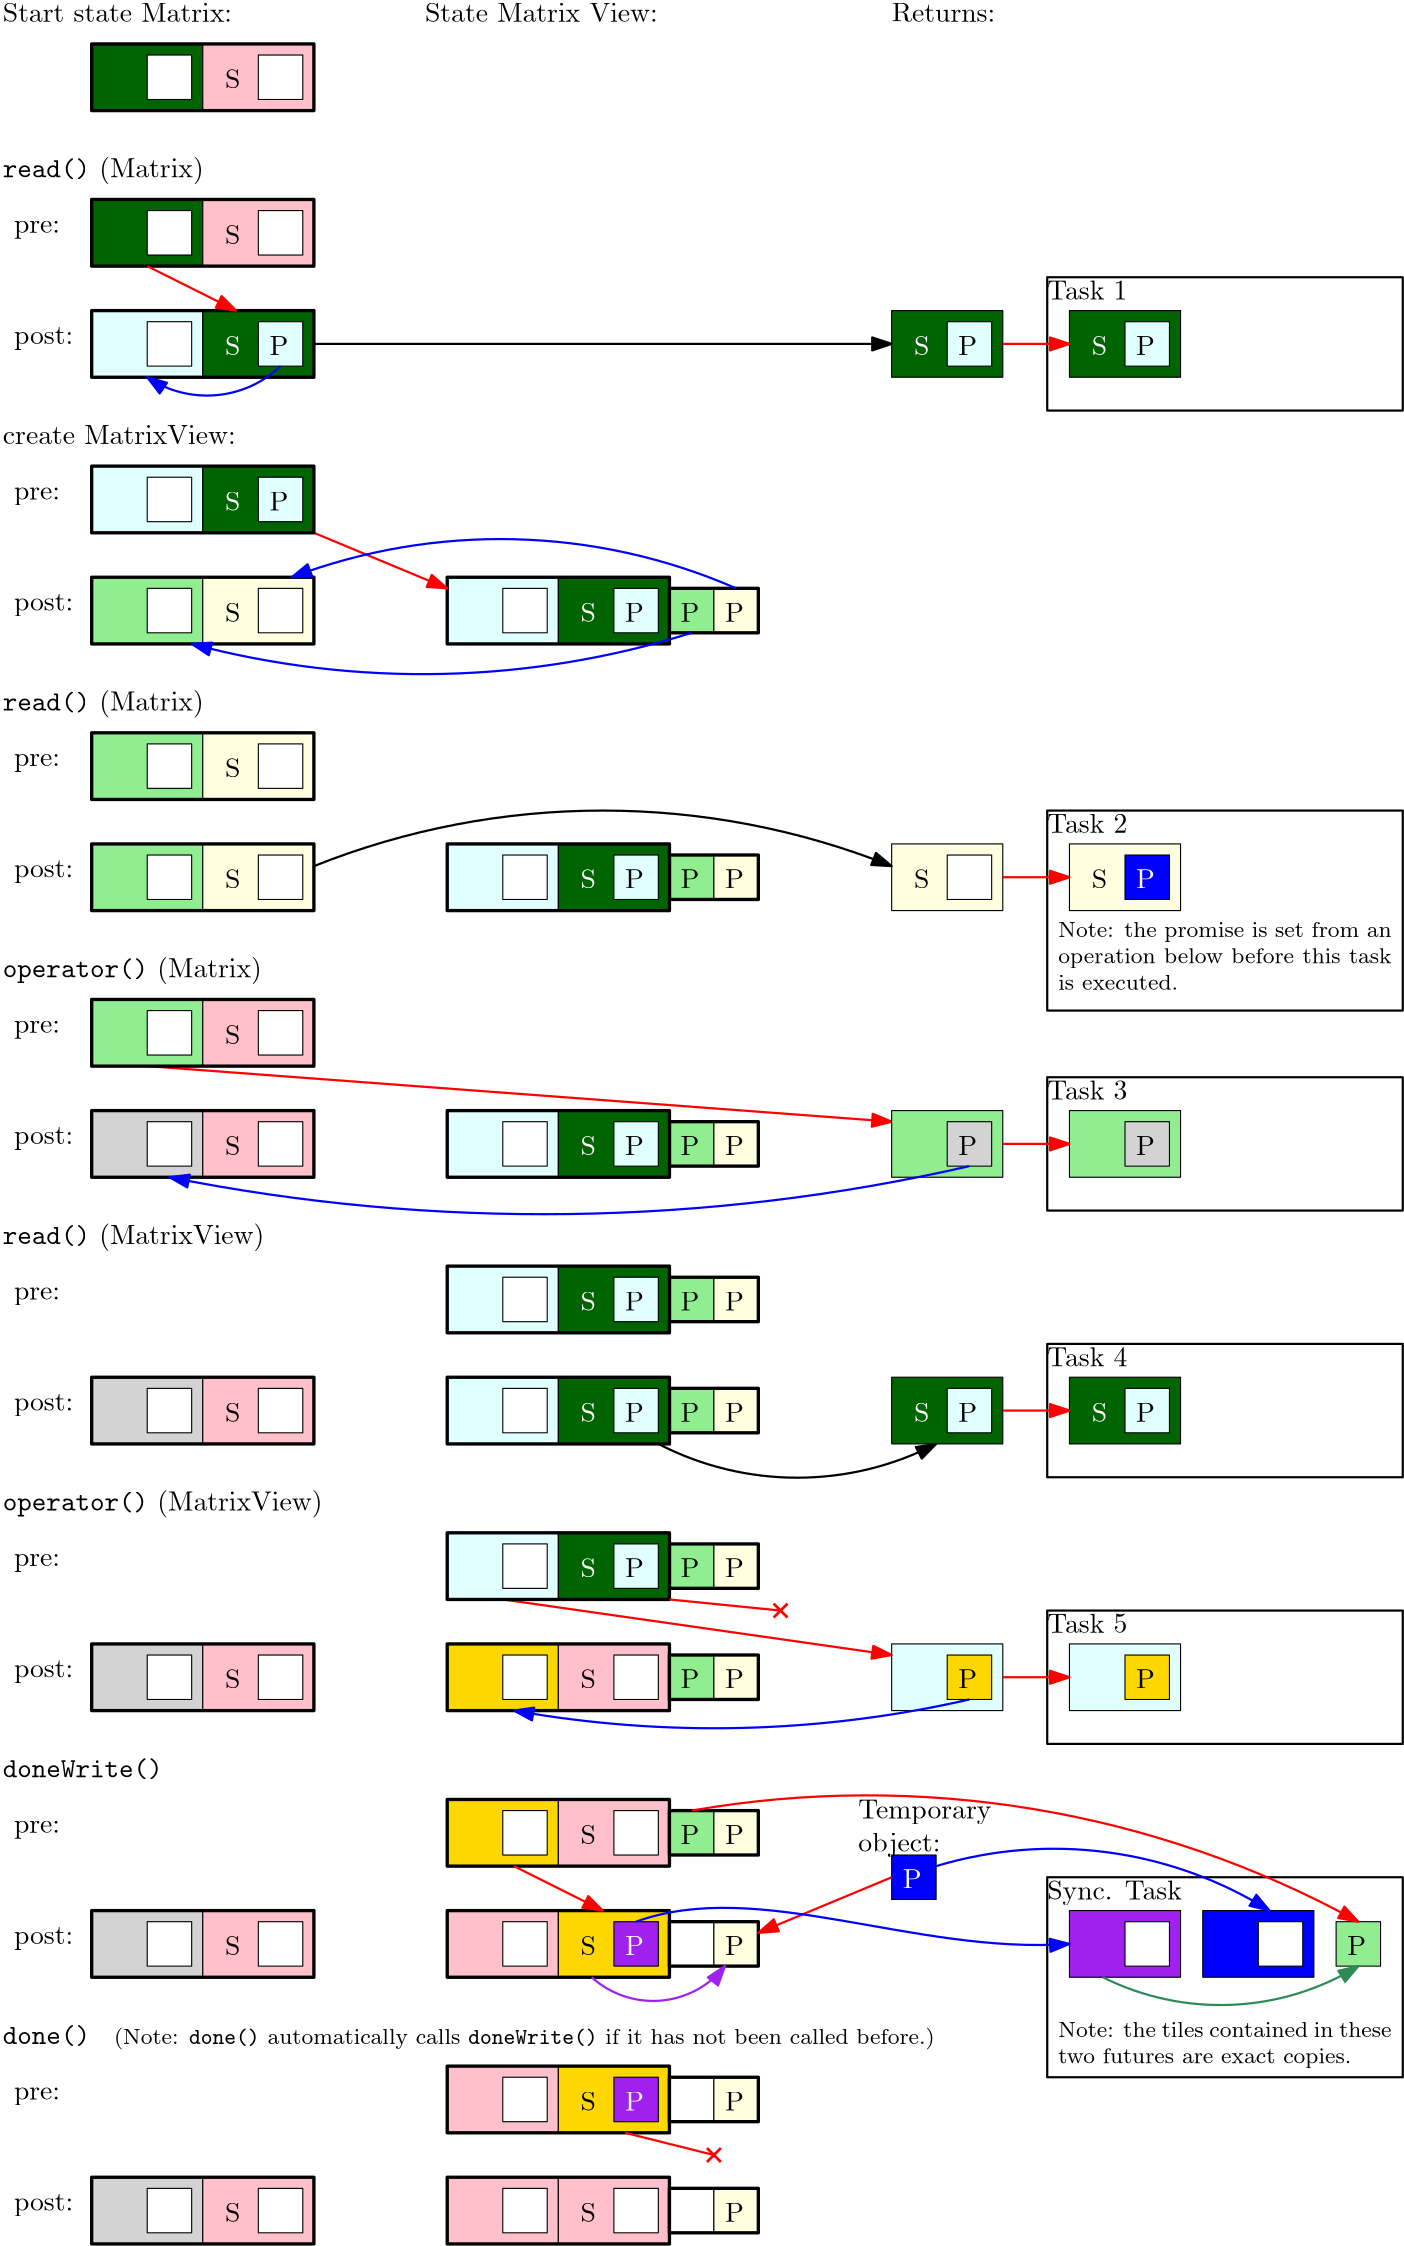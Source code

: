 <?xml version="1.0"?>
<!DOCTYPE ipe SYSTEM "ipe.dtd">
<ipe version="70206" creator="Ipe 7.2.11">
<info created="D:20200409180000" modified="D:20200414120004"/>
<ipestyle name="basic">
<symbol name="arrow/arc(spx)">
<path stroke="sym-stroke" fill="sym-stroke" pen="sym-pen">
0 0 m
-1 0.333 l
-1 -0.333 l
h
</path>
</symbol>
<symbol name="arrow/farc(spx)">
<path stroke="sym-stroke" fill="white" pen="sym-pen">
0 0 m
-1 0.333 l
-1 -0.333 l
h
</path>
</symbol>
<symbol name="arrow/ptarc(spx)">
<path stroke="sym-stroke" fill="sym-stroke" pen="sym-pen">
0 0 m
-1 0.333 l
-0.8 0 l
-1 -0.333 l
h
</path>
</symbol>
<symbol name="arrow/fptarc(spx)">
<path stroke="sym-stroke" fill="white" pen="sym-pen">
0 0 m
-1 0.333 l
-0.8 0 l
-1 -0.333 l
h
</path>
</symbol>
<symbol name="mark/circle(sx)" transformations="translations">
<path fill="sym-stroke">
0.6 0 0 0.6 0 0 e
0.4 0 0 0.4 0 0 e
</path>
</symbol>
<symbol name="mark/disk(sx)" transformations="translations">
<path fill="sym-stroke">
0.6 0 0 0.6 0 0 e
</path>
</symbol>
<symbol name="mark/fdisk(sfx)" transformations="translations">
<group>
<path fill="sym-fill">
0.5 0 0 0.5 0 0 e
</path>
<path fill="sym-stroke" fillrule="eofill">
0.6 0 0 0.6 0 0 e
0.4 0 0 0.4 0 0 e
</path>
</group>
</symbol>
<symbol name="mark/box(sx)" transformations="translations">
<path fill="sym-stroke" fillrule="eofill">
-0.6 -0.6 m
0.6 -0.6 l
0.6 0.6 l
-0.6 0.6 l
h
-0.4 -0.4 m
0.4 -0.4 l
0.4 0.4 l
-0.4 0.4 l
h
</path>
</symbol>
<symbol name="mark/square(sx)" transformations="translations">
<path fill="sym-stroke">
-0.6 -0.6 m
0.6 -0.6 l
0.6 0.6 l
-0.6 0.6 l
h
</path>
</symbol>
<symbol name="mark/fsquare(sfx)" transformations="translations">
<group>
<path fill="sym-fill">
-0.5 -0.5 m
0.5 -0.5 l
0.5 0.5 l
-0.5 0.5 l
h
</path>
<path fill="sym-stroke" fillrule="eofill">
-0.6 -0.6 m
0.6 -0.6 l
0.6 0.6 l
-0.6 0.6 l
h
-0.4 -0.4 m
0.4 -0.4 l
0.4 0.4 l
-0.4 0.4 l
h
</path>
</group>
</symbol>
<symbol name="mark/cross(sx)" transformations="translations">
<group>
<path fill="sym-stroke">
-0.43 -0.57 m
0.57 0.43 l
0.43 0.57 l
-0.57 -0.43 l
h
</path>
<path fill="sym-stroke">
-0.43 0.57 m
0.57 -0.43 l
0.43 -0.57 l
-0.57 0.43 l
h
</path>
</group>
</symbol>
<symbol name="arrow/fnormal(spx)">
<path stroke="sym-stroke" fill="white" pen="sym-pen">
0 0 m
-1 0.333 l
-1 -0.333 l
h
</path>
</symbol>
<symbol name="arrow/pointed(spx)">
<path stroke="sym-stroke" fill="sym-stroke" pen="sym-pen">
0 0 m
-1 0.333 l
-0.8 0 l
-1 -0.333 l
h
</path>
</symbol>
<symbol name="arrow/fpointed(spx)">
<path stroke="sym-stroke" fill="white" pen="sym-pen">
0 0 m
-1 0.333 l
-0.8 0 l
-1 -0.333 l
h
</path>
</symbol>
<symbol name="arrow/linear(spx)">
<path stroke="sym-stroke" pen="sym-pen">
-1 0.333 m
0 0 l
-1 -0.333 l
</path>
</symbol>
<symbol name="arrow/fdouble(spx)">
<path stroke="sym-stroke" fill="white" pen="sym-pen">
0 0 m
-1 0.333 l
-1 -0.333 l
h
-1 0 m
-2 0.333 l
-2 -0.333 l
h
</path>
</symbol>
<symbol name="arrow/double(spx)">
<path stroke="sym-stroke" fill="sym-stroke" pen="sym-pen">
0 0 m
-1 0.333 l
-1 -0.333 l
h
-1 0 m
-2 0.333 l
-2 -0.333 l
h
</path>
</symbol>
<pen name="heavier" value="0.8"/>
<pen name="fat" value="1.2"/>
<pen name="ultrafat" value="2"/>
<symbolsize name="large" value="5"/>
<symbolsize name="small" value="2"/>
<symbolsize name="tiny" value="1.1"/>
<arrowsize name="large" value="10"/>
<arrowsize name="small" value="5"/>
<arrowsize name="tiny" value="3"/>
<color name="red" value="1 0 0"/>
<color name="green" value="0 1 0"/>
<color name="blue" value="0 0 1"/>
<color name="yellow" value="1 1 0"/>
<color name="orange" value="1 0.647 0"/>
<color name="gold" value="1 0.843 0"/>
<color name="purple" value="0.627 0.125 0.941"/>
<color name="gray" value="0.745"/>
<color name="brown" value="0.647 0.165 0.165"/>
<color name="navy" value="0 0 0.502"/>
<color name="pink" value="1 0.753 0.796"/>
<color name="seagreen" value="0.18 0.545 0.341"/>
<color name="turquoise" value="0.251 0.878 0.816"/>
<color name="violet" value="0.933 0.51 0.933"/>
<color name="darkblue" value="0 0 0.545"/>
<color name="darkcyan" value="0 0.545 0.545"/>
<color name="darkgray" value="0.663"/>
<color name="darkgreen" value="0 0.392 0"/>
<color name="darkmagenta" value="0.545 0 0.545"/>
<color name="darkorange" value="1 0.549 0"/>
<color name="darkred" value="0.545 0 0"/>
<color name="lightblue" value="0.678 0.847 0.902"/>
<color name="lightcyan" value="0.878 1 1"/>
<color name="lightgray" value="0.827"/>
<color name="lightgreen" value="0.565 0.933 0.565"/>
<color name="lightyellow" value="1 1 0.878"/>
<dashstyle name="dashed" value="[4] 0"/>
<dashstyle name="dotted" value="[1 3] 0"/>
<dashstyle name="dash dotted" value="[4 2 1 2] 0"/>
<dashstyle name="dash dot dotted" value="[4 2 1 2 1 2] 0"/>
<textsize name="large" value="\large"/>
<textsize name="Large" value="\Large"/>
<textsize name="LARGE" value="\LARGE"/>
<textsize name="huge" value="\huge"/>
<textsize name="Huge" value="\Huge"/>
<textsize name="small" value="\small"/>
<textsize name="footnote" value="\footnotesize"/>
<textsize name="tiny" value="\tiny"/>
<textstyle name="center" begin="\begin{center}" end="\end{center}"/>
<textstyle name="itemize" begin="\begin{itemize}" end="\end{itemize}"/>
<textstyle name="item" begin="\begin{itemize}\item{}" end="\end{itemize}"/>
<gridsize name="4 pts" value="4"/>
<gridsize name="8 pts (~3 mm)" value="8"/>
<gridsize name="16 pts (~6 mm)" value="16"/>
<gridsize name="32 pts (~12 mm)" value="32"/>
<gridsize name="10 pts (~3.5 mm)" value="10"/>
<gridsize name="20 pts (~7 mm)" value="20"/>
<gridsize name="14 pts (~5 mm)" value="14"/>
<gridsize name="28 pts (~10 mm)" value="28"/>
<gridsize name="56 pts (~20 mm)" value="56"/>
<anglesize name="90 deg" value="90"/>
<anglesize name="60 deg" value="60"/>
<anglesize name="45 deg" value="45"/>
<anglesize name="30 deg" value="30"/>
<anglesize name="22.5 deg" value="22.5"/>
<opacity name="10%" value="0.1"/>
<opacity name="30%" value="0.3"/>
<opacity name="50%" value="0.5"/>
<opacity name="75%" value="0.75"/>
<tiling name="falling" angle="-60" step="4" width="1"/>
<tiling name="rising" angle="30" step="4" width="1"/>
</ipestyle>
<page>
<layer name="alpha"/>
<view layers="alpha" active="alpha"/>
<path layer="alpha" matrix="0.416666 0 0 1.5 170.667 -580" stroke="black" fill="lightcyan">
32 800 m
32 784 l
128 784 l
128 800 l
h
</path>
<path matrix="0.416666 0 0 1.5 210.666 -556" stroke="black" fill="darkgreen">
32 784 m
32 768 l
128 768 l
128 784 l
h
</path>
<path matrix="1 0 0 1 60 -184" stroke="black" fill="white">
144 800 m
144 784 l
160 784 l
160 800 l
h
</path>
<path matrix="0.606061 0 0 0.5 164.606 220" stroke="black" pen="fat">
32 800 m
32 752 l
164 752 l
164 800 l
h
</path>
<text matrix="1 0 0 1 84 -164" transformations="translations" pos="148 768" stroke="white" type="label" width="5.535" height="6.808" depth="0" valign="baseline">S</text>
<path matrix="1 0 0 1 52 -184" stroke="black" fill="lightcyan">
192 800 m
192 784 l
208 784 l
208 800 l
h
</path>
<text matrix="1 0 0 1 -108 -184" transformations="translations" pos="356 788" stroke="black" type="label" width="6.78" height="6.808" depth="0" valign="baseline">P</text>
<text matrix="1 0 0 1 -8 -244" transformations="translations" pos="32 816" stroke="black" type="label" width="72.367" height="7.473" depth="2.49" valign="baseline">\verb|read()| (Matrix)</text>
<path matrix="0.416666 0 0 1.5 42.667 -580" stroke="black" fill="lightgreen">
32 800 m
32 784 l
128 784 l
128 800 l
h
</path>
<path matrix="0.416666 0 0 1.5 82.666 -556" stroke="black" fill="lightyellow">
32 784 m
32 768 l
128 768 l
128 784 l
h
</path>
<path matrix="1 0 0 1 -68 -184" stroke="black" fill="white">
144 800 m
144 784 l
160 784 l
160 800 l
h
</path>
<path matrix="0.606061 0 0 0.5 36.606 220" stroke="black" pen="fat">
32 800 m
32 752 l
164 752 l
164 800 l
h
</path>
<text matrix="1 0 0 1 -44 -164" transformations="translations" pos="148 768" stroke="black" type="label" width="5.535" height="6.808" depth="0" valign="baseline">S</text>
<path matrix="1 0 0 1 -76 -184" stroke="black" fill="white">
192 800 m
192 784 l
208 784 l
208 800 l
h
</path>
<path matrix="0.416666 0 0 1.5 330.666 -652" stroke="black" fill="lightyellow">
32 784 m
32 768 l
128 768 l
128 784 l
h
</path>
<text matrix="1 0 0 1 204 -260" transformations="translations" pos="148 768" stroke="black" type="label" width="5.535" height="6.808" depth="0" valign="baseline">S</text>
<path matrix="1 0 0 1 172 -280" stroke="black" fill="white">
192 800 m
192 784 l
208 784 l
208 800 l
h
</path>
<path matrix="1 0 0 1 0 -80" stroke="red" pen="heavier" arrow="normal/normal">
136 716 m
184 696 l
</path>
<path matrix="0.416666 0 0 1.5 394.666 -652" stroke="black" fill="lightyellow">
32 784 m
32 768 l
128 768 l
128 784 l
h
</path>
<text matrix="1 0 0 1 268 -260" transformations="translations" pos="148 768" stroke="black" type="label" width="5.535" height="6.808" depth="0" valign="baseline">S</text>
<path matrix="1 0 0 1 236 -280" stroke="black" fill="blue">
192 800 m
192 784 l
208 784 l
208 800 l
h
</path>
<text matrix="1 0 0 1 76 -280" transformations="translations" pos="356 788" stroke="white" type="label" width="6.78" height="6.808" depth="0" valign="baseline">P</text>
<path matrix="1.33333 0 0 1.5 165.333 -448" stroke="black" pen="heavier">
176 656 m
176 608 l
272 608 l
272 656 l
h
</path>
<text matrix="1 0 0 1 224 -132" transformations="translations" pos="176 660" stroke="black" type="label" width="28.836" height="6.918" depth="0" valign="baseline">Task 2</text>
<path matrix="0.416666 0 0 1.5 42.667 -540" stroke="black" fill="lightcyan">
32 800 m
32 784 l
128 784 l
128 800 l
h
</path>
<path matrix="0.416666 0 0 1.5 82.666 -516" stroke="black" fill="darkgreen">
32 784 m
32 768 l
128 768 l
128 784 l
h
</path>
<path matrix="1 0 0 1 -68 -144" stroke="black" fill="white">
144 800 m
144 784 l
160 784 l
160 800 l
h
</path>
<path matrix="0.606061 0 0 0.5 36.606 260" stroke="black" pen="fat">
32 800 m
32 752 l
164 752 l
164 800 l
h
</path>
<text matrix="1 0 0 1 -44 -124" transformations="translations" pos="148 768" stroke="white" type="label" width="5.535" height="6.808" depth="0" valign="baseline">S</text>
<path matrix="1 0 0 1 -76 -144" stroke="black" fill="lightcyan">
192 800 m
192 784 l
208 784 l
208 800 l
h
</path>
<text matrix="1 0 0 1 -8 4" transformations="translations" pos="32 816" stroke="black" type="label" width="82.579" height="6.808" depth="0" valign="baseline">Start state Matrix:</text>
<path matrix="0.416666 0 0 1.5 42.667 -388" stroke="black" fill="darkgreen">
32 800 m
32 784 l
128 784 l
128 800 l
h
</path>
<path matrix="0.416666 0 0 1.5 82.666 -364" stroke="black" fill="pink">
32 784 m
32 768 l
128 768 l
128 784 l
h
</path>
<path matrix="1 0 0 1 -68 8" stroke="black" fill="white">
144 800 m
144 784 l
160 784 l
160 800 l
h
</path>
<path matrix="0.606061 0 0 0.5 36.606 412" stroke="black" pen="fat">
32 800 m
32 752 l
164 752 l
164 800 l
h
</path>
<text matrix="1 0 0 1 -44 28" transformations="translations" pos="148 768" stroke="black" type="label" width="5.535" height="6.808" depth="0" valign="baseline">S</text>
<path matrix="1 0 0 1 -76 8" stroke="black" fill="white">
192 800 m
192 784 l
208 784 l
208 800 l
h
</path>
<text matrix="1 0 0 1 -8 -148" transformations="translations" pos="32 816" stroke="black" type="label" width="83.908" height="6.808" depth="0" valign="baseline">create MatrixView:</text>
<text matrix="1 0 0 1 4 -80" transformations="translations" pos="24 728" stroke="black" type="label" width="16.632" height="4.297" depth="1.93" valign="baseline">pre:</text>
<text matrix="1 0 0 1 4 -80" transformations="translations" pos="24 688" stroke="black" type="label" width="21.364" height="6.135" depth="1.93" valign="baseline">post:</text>
<text matrix="1 0 0 1 4 -176" transformations="translations" pos="24 728" stroke="black" type="label" width="16.632" height="4.297" depth="1.93" valign="baseline">pre:</text>
<text matrix="1 0 0 1 4 -176" transformations="translations" pos="24 688" stroke="black" type="label" width="21.364" height="6.135" depth="1.93" valign="baseline">post:</text>
<path matrix="1 0 0 1 160 -176" stroke="red" pen="heavier" arrow="normal/normal">
224 688 m
248 688 l
</path>
<path matrix="1 0 0 1 72 -184" stroke="black" fill="lightgreen">
192 800 m
192 784 l
208 784 l
208 800 l
h
</path>
<text matrix="1 0 0 1 -88 -184" transformations="translations" pos="356 788" stroke="black" type="label" width="6.78" height="6.808" depth="0" valign="baseline">P</text>
<path matrix="1 0 0 1 88 -184" stroke="black" fill="lightyellow">
192 800 m
192 784 l
208 784 l
208 800 l
h
</path>
<text matrix="1 0 0 1 -72 -184" transformations="translations" pos="356 788" stroke="black" type="label" width="6.78" height="6.808" depth="0" valign="baseline">P</text>
<path matrix="0.242425 0 0 0.333333 256.242 349.333" stroke="black" pen="fat">
32 800 m
32 752 l
164 752 l
164 800 l
h
</path>
<path matrix="1 0 0 1 0 -80" stroke="blue" pen="heavier" arrow="normal/normal">
272 680 m
322.776 0 0 -322.776 175.113 987.891 92 676 a
</path>
<path matrix="1 0 0 1 0 -80" stroke="blue" pen="heavier" arrow="normal/normal">
288 696 m
212.101 0 0 212.101 203.091 501.636 128 700 a
</path>
<text matrix="1 0 0 1 144 4" transformations="translations" pos="32 816" stroke="black" type="label" width="83.88" height="6.808" depth="0" valign="baseline">State Matrix View:</text>
<path matrix="1 0 0 1 72 -280" stroke="black" fill="lightgreen">
192 800 m
192 784 l
208 784 l
208 800 l
h
</path>
<text matrix="1 0 0 1 -88 -280" transformations="translations" pos="356 788" stroke="black" type="label" width="6.78" height="6.808" depth="0" valign="baseline">P</text>
<path matrix="1 0 0 1 88 -280" stroke="black" fill="lightyellow">
192 800 m
192 784 l
208 784 l
208 800 l
h
</path>
<text matrix="1 0 0 1 -72 -280" transformations="translations" pos="356 788" stroke="black" type="label" width="6.78" height="6.808" depth="0" valign="baseline">P</text>
<path matrix="0.242425 0 0 0.333333 256.242 253.333" stroke="black" pen="fat">
32 800 m
32 752 l
164 752 l
164 800 l
h
</path>
<path matrix="1 0 0 1 0 -80" stroke="black" pen="heavier" arrow="normal/normal">
136 596 m
280.4 0 0 -280.4 240 335.6 344 596 a
</path>
<path matrix="0.416666 0 0 1.5 42.667 -772" stroke="black" fill="lightgray">
32 800 m
32 784 l
128 784 l
128 800 l
h
</path>
<path matrix="0.416666 0 0 1.5 82.666 -748" stroke="black" fill="pink">
32 784 m
32 768 l
128 768 l
128 784 l
h
</path>
<path matrix="1 0 0 1 -68 -376" stroke="black" fill="white">
144 800 m
144 784 l
160 784 l
160 800 l
h
</path>
<path matrix="0.606061 0 0 0.5 36.606 28" stroke="black" pen="fat">
32 800 m
32 752 l
164 752 l
164 800 l
h
</path>
<text matrix="1 0 0 1 -44 -356" transformations="translations" pos="148 768" stroke="black" type="label" width="5.535" height="6.808" depth="0" valign="baseline">S</text>
<path matrix="1 0 0 1 -76 -376" stroke="black" fill="white">
192 800 m
192 784 l
208 784 l
208 800 l
h
</path>
<text matrix="1 0 0 1 -8 -340" transformations="translations" pos="32 816" stroke="black" type="label" width="93.289" height="7.473" depth="2.49" valign="baseline">\verb|operator()| (Matrix)</text>
<path matrix="1 0 0 1 0 -80" stroke="red" pen="heavier" arrow="normal/normal">
76 524 m
344 504 l
</path>
<path matrix="0.416666 0 0 1.5 330.666 -748" stroke="black" fill="lightgreen">
32 784 m
32 768 l
128 768 l
128 784 l
h
</path>
<path matrix="1 0 0 1 172 -376" stroke="black" fill="lightgray">
192 800 m
192 784 l
208 784 l
208 800 l
h
</path>
<text matrix="1 0 0 1 12 -376" transformations="translations" pos="356 788" stroke="black" type="label" width="6.78" height="6.808" depth="0" valign="baseline">P</text>
<path matrix="0.416666 0 0 1.5 394.666 -748" stroke="black" fill="lightgreen">
32 784 m
32 768 l
128 768 l
128 784 l
h
</path>
<path matrix="1 0 0 1 236 -376" stroke="black" fill="lightgray">
192 800 m
192 784 l
208 784 l
208 800 l
h
</path>
<text matrix="1 0 0 1 76 -376" transformations="translations" pos="356 788" stroke="black" type="label" width="6.78" height="6.808" depth="0" valign="baseline">P</text>
<path matrix="1.33333 0 0 1 165.333 -216" stroke="black" pen="heavier">
176 656 m
176 608 l
272 608 l
272 656 l
h
</path>
<text matrix="1 0 0 1 224 -228" transformations="translations" pos="176 660" stroke="black" type="label" width="28.836" height="6.918" depth="0" valign="baseline">Task 3</text>
<text matrix="1 0 0 1 4 -272" transformations="translations" pos="24 728" stroke="black" type="label" width="16.632" height="4.297" depth="1.93" valign="baseline">pre:</text>
<text matrix="1 0 0 1 4 -272" transformations="translations" pos="24 688" stroke="black" type="label" width="21.364" height="6.135" depth="1.93" valign="baseline">post:</text>
<path matrix="0.416666 0 0 1.5 42.667 -732" stroke="black" fill="lightgreen">
32 800 m
32 784 l
128 784 l
128 800 l
h
</path>
<path matrix="0.416666 0 0 1.5 82.666 -708" stroke="black" fill="pink">
32 784 m
32 768 l
128 768 l
128 784 l
h
</path>
<path matrix="1 0 0 1 -68 -336" stroke="black" fill="white">
144 800 m
144 784 l
160 784 l
160 800 l
h
</path>
<path matrix="0.606061 0 0 0.5 36.606 68" stroke="black" pen="fat">
32 800 m
32 752 l
164 752 l
164 800 l
h
</path>
<text matrix="1 0 0 1 -44 -316" transformations="translations" pos="148 768" stroke="black" type="label" width="5.535" height="6.808" depth="0" valign="baseline">S</text>
<path matrix="1 0 0 1 -76 -336" stroke="black" fill="white">
192 800 m
192 784 l
208 784 l
208 800 l
h
</path>
<path matrix="1 0 0 1 160 -272" stroke="red" pen="heavier" arrow="normal/normal">
224 688 m
248 688 l
</path>
<path matrix="1 0 0 1 72 -376" stroke="black" fill="lightgreen">
192 800 m
192 784 l
208 784 l
208 800 l
h
</path>
<text matrix="1 0 0 1 -88 -376" transformations="translations" pos="356 788" stroke="black" type="label" width="6.78" height="6.808" depth="0" valign="baseline">P</text>
<path matrix="1 0 0 1 88 -376" stroke="black" fill="lightyellow">
192 800 m
192 784 l
208 784 l
208 800 l
h
</path>
<text matrix="1 0 0 1 -72 -376" transformations="translations" pos="356 788" stroke="black" type="label" width="6.78" height="6.808" depth="0" valign="baseline">P</text>
<path matrix="0.242425 0 0 0.333333 256.242 157.333" stroke="black" pen="fat">
32 800 m
32 752 l
164 752 l
164 800 l
h
</path>
<path matrix="0.416666 0 0 1.5 42.667 -636" stroke="black" fill="lightgreen">
32 800 m
32 784 l
128 784 l
128 800 l
h
</path>
<path matrix="0.416666 0 0 1.5 82.666 -612" stroke="black" fill="lightyellow">
32 784 m
32 768 l
128 768 l
128 784 l
h
</path>
<path matrix="1 0 0 1 -68 -240" stroke="black" fill="white">
144 800 m
144 784 l
160 784 l
160 800 l
h
</path>
<path matrix="0.606061 0 0 0.5 36.606 164" stroke="black" pen="fat">
32 800 m
32 752 l
164 752 l
164 800 l
h
</path>
<text matrix="1 0 0 1 -44 -220" transformations="translations" pos="148 768" stroke="black" type="label" width="5.535" height="6.808" depth="0" valign="baseline">S</text>
<path matrix="1 0 0 1 -76 -240" stroke="black" fill="white">
192 800 m
192 784 l
208 784 l
208 800 l
h
</path>
<path matrix="0.416666 0 0 1.5 42.667 -676" stroke="black" fill="lightgreen">
32 800 m
32 784 l
128 784 l
128 800 l
h
</path>
<path matrix="0.416666 0 0 1.5 82.666 -652" stroke="black" fill="lightyellow">
32 784 m
32 768 l
128 768 l
128 784 l
h
</path>
<path matrix="1 0 0 1 -68 -280" stroke="black" fill="white">
144 800 m
144 784 l
160 784 l
160 800 l
h
</path>
<path matrix="0.606061 0 0 0.5 36.606 124" stroke="black" pen="fat">
32 800 m
32 752 l
164 752 l
164 800 l
h
</path>
<text matrix="1 0 0 1 -44 -260" transformations="translations" pos="148 768" stroke="black" type="label" width="5.535" height="6.808" depth="0" valign="baseline">S</text>
<path matrix="1 0 0 1 -76 -280" stroke="black" fill="white">
192 800 m
192 784 l
208 784 l
208 800 l
h
</path>
<path matrix="1 0 0 1 0 -80" stroke="blue" pen="heavier" arrow="normal/normal">
372 488 m
687.77 0 0 -687.77 218.66 1158.46 84 484 a
</path>
<path matrix="0.416666 0 0 1.5 42.667 -964" stroke="black" fill="lightgray">
32 800 m
32 784 l
128 784 l
128 800 l
h
</path>
<path matrix="0.416666 0 0 1.5 82.666 -940" stroke="black" fill="pink">
32 784 m
32 768 l
128 768 l
128 784 l
h
</path>
<path matrix="1 0 0 1 -68 -568" stroke="black" fill="white">
144 800 m
144 784 l
160 784 l
160 800 l
h
</path>
<path matrix="0.606061 0 0 0.5 36.606 -164" stroke="black" pen="fat">
32 800 m
32 752 l
164 752 l
164 800 l
h
</path>
<text matrix="1 0 0 1 -44 -548" transformations="translations" pos="148 768" stroke="black" type="label" width="5.535" height="6.808" depth="0" valign="baseline">S</text>
<path matrix="1 0 0 1 -76 -568" stroke="black" fill="white">
192 800 m
192 784 l
208 784 l
208 800 l
h
</path>
<text matrix="1 0 0 1 -8 -532" transformations="translations" pos="32 816" stroke="black" type="label" width="115.151" height="7.473" depth="2.49" valign="baseline">\verb|operator()| (MatrixView)</text>
<path matrix="0.416666 0 0 1.5 330.666 -940" stroke="black" fill="lightcyan">
32 784 m
32 768 l
128 768 l
128 784 l
h
</path>
<path matrix="1 0 0 1 172 -568" stroke="black" fill="gold">
192 800 m
192 784 l
208 784 l
208 800 l
h
</path>
<text matrix="1 0 0 1 12 -568" transformations="translations" pos="356 788" stroke="black" type="label" width="6.78" height="6.808" depth="0" valign="baseline">P</text>
<path matrix="0.416666 0 0 1.5 394.666 -940" stroke="black" fill="lightcyan">
32 784 m
32 768 l
128 768 l
128 784 l
h
</path>
<path matrix="1 0 0 1 236 -568" stroke="black" fill="gold">
192 800 m
192 784 l
208 784 l
208 800 l
h
</path>
<text matrix="1 0 0 1 76 -568" transformations="translations" pos="356 788" stroke="black" type="label" width="6.78" height="6.808" depth="0" valign="baseline">P</text>
<path matrix="1.33333 0 0 1 165.333 -408" stroke="black" pen="heavier">
176 656 m
176 608 l
272 608 l
272 656 l
h
</path>
<text matrix="1 0 0 1 224 -420" transformations="translations" pos="176 660" stroke="black" type="label" width="28.836" height="6.918" depth="0" valign="baseline">Task 5</text>
<text matrix="1 0 0 1 4 -464" transformations="translations" pos="24 728" stroke="black" type="label" width="16.632" height="4.297" depth="1.93" valign="baseline">pre:</text>
<text matrix="1 0 0 1 4 -464" transformations="translations" pos="24 688" stroke="black" type="label" width="21.364" height="6.135" depth="1.93" valign="baseline">post:</text>
<path matrix="1 0 0 1 160 -464" stroke="red" pen="heavier" arrow="normal/normal">
224 688 m
248 688 l
</path>
<path matrix="0.416666 0 0 1.5 170.667 -964" stroke="black" fill="gold">
32 800 m
32 784 l
128 784 l
128 800 l
h
</path>
<path matrix="0.416666 0 0 1.5 210.666 -940" stroke="black" fill="pink">
32 784 m
32 768 l
128 768 l
128 784 l
h
</path>
<path matrix="1 0 0 1 60 -568" stroke="black" fill="white">
144 800 m
144 784 l
160 784 l
160 800 l
h
</path>
<path matrix="0.606061 0 0 0.5 164.606 -164" stroke="black" pen="fat">
32 800 m
32 752 l
164 752 l
164 800 l
h
</path>
<text matrix="1 0 0 1 84 -548" transformations="translations" pos="148 768" stroke="black" type="label" width="5.535" height="6.808" depth="0" valign="baseline">S</text>
<path matrix="1 0 0 1 52 -568" stroke="black" fill="white">
192 800 m
192 784 l
208 784 l
208 800 l
h
</path>
<path matrix="1 0 0 1 72 -568" stroke="black" fill="lightgreen">
192 800 m
192 784 l
208 784 l
208 800 l
h
</path>
<text matrix="1 0 0 1 -88 -568" transformations="translations" pos="356 788" stroke="black" type="label" width="6.78" height="6.808" depth="0" valign="baseline">P</text>
<path matrix="1 0 0 1 88 -568" stroke="black" fill="lightyellow">
192 800 m
192 784 l
208 784 l
208 800 l
h
</path>
<text matrix="1 0 0 1 -72 -568" transformations="translations" pos="356 788" stroke="black" type="label" width="6.78" height="6.808" depth="0" valign="baseline">P</text>
<path matrix="0.242425 0 0 0.333333 256.242 -34.667" stroke="black" pen="fat">
32 800 m
32 752 l
164 752 l
164 800 l
h
</path>
<path matrix="1 0 0 1 0 -180" stroke="blue" pen="heavier" arrow="normal/normal">
372 396 m
411.96 0 0 -411.96 280.152 797.593 208 392 a
</path>
<path matrix="1 0 0 1 72 -528" stroke="black" fill="lightgreen">
192 800 m
192 784 l
208 784 l
208 800 l
h
</path>
<text matrix="1 0 0 1 -88 -528" transformations="translations" pos="356 788" stroke="black" type="label" width="6.78" height="6.808" depth="0" valign="baseline">P</text>
<path matrix="1 0 0 1 88 -528" stroke="black" fill="lightyellow">
192 800 m
192 784 l
208 784 l
208 800 l
h
</path>
<text matrix="1 0 0 1 -72 -528" transformations="translations" pos="356 788" stroke="black" type="label" width="6.78" height="6.808" depth="0" valign="baseline">P</text>
<path matrix="0.242425 0 0 0.333333 256.242 5.333" stroke="black" pen="fat">
32 800 m
32 752 l
164 752 l
164 800 l
h
</path>
<text matrix="1 0 0 1 -8 -628" transformations="translations" pos="32 816" stroke="black" type="label" width="57.534" height="6.919" depth="0.83" valign="baseline">\verb|doneWrite()|</text>
<path matrix="0.416666 0 0 1.5 42.667 -1060" stroke="black" fill="lightgray">
32 800 m
32 784 l
128 784 l
128 800 l
h
</path>
<path matrix="0.416666 0 0 1.5 82.666 -1036" stroke="black" fill="pink">
32 784 m
32 768 l
128 768 l
128 784 l
h
</path>
<path matrix="1 0 0 1 -68 -664" stroke="black" fill="white">
144 800 m
144 784 l
160 784 l
160 800 l
h
</path>
<path matrix="0.606061 0 0 0.5 36.606 -260" stroke="black" pen="fat">
32 800 m
32 752 l
164 752 l
164 800 l
h
</path>
<text matrix="1 0 0 1 -44 -644" transformations="translations" pos="148 768" stroke="black" type="label" width="5.535" height="6.808" depth="0" valign="baseline">S</text>
<path matrix="1 0 0 1 -76 -664" stroke="black" fill="white">
192 800 m
192 784 l
208 784 l
208 800 l
h
</path>
<text matrix="1 0 0 1 4 -560" transformations="translations" pos="24 728" stroke="black" type="label" width="16.632" height="4.297" depth="1.93" valign="baseline">pre:</text>
<text matrix="1 0 0 1 4 -560" transformations="translations" pos="24 688" stroke="black" type="label" width="21.364" height="6.135" depth="1.93" valign="baseline">post:</text>
<path matrix="0.416666 0 0 1.5 170.667 -1060" stroke="black" fill="pink">
32 800 m
32 784 l
128 784 l
128 800 l
h
</path>
<path matrix="0.416666 0 0 1.5 210.666 -1036" stroke="black" fill="gold">
32 784 m
32 768 l
128 768 l
128 784 l
h
</path>
<path matrix="1 0 0 1 60 -664" stroke="black" fill="white">
144 800 m
144 784 l
160 784 l
160 800 l
h
</path>
<path matrix="0.606061 0 0 0.5 164.606 -260" stroke="black" pen="fat">
32 800 m
32 752 l
164 752 l
164 800 l
h
</path>
<text matrix="1 0 0 1 84 -644" transformations="translations" pos="148 768" stroke="black" type="label" width="5.535" height="6.808" depth="0" valign="baseline">S</text>
<path matrix="1 0 0 1 52 -664" stroke="black" fill="purple">
192 800 m
192 784 l
208 784 l
208 800 l
h
</path>
<path matrix="1 0 0 1 72 -664" stroke="black" fill="white">
192 800 m
192 784 l
208 784 l
208 800 l
h
</path>
<path matrix="1 0 0 1 88 -664" stroke="black" fill="lightyellow">
192 800 m
192 784 l
208 784 l
208 800 l
h
</path>
<text matrix="1 0 0 1 -72 -664" transformations="translations" pos="356 788" stroke="black" type="label" width="6.78" height="6.808" depth="0" valign="baseline">P</text>
<path matrix="0.242425 0 0 0.333333 256.242 -130.667" stroke="black" pen="fat">
32 800 m
32 752 l
164 752 l
164 800 l
h
</path>
<path matrix="0.416666 0 0 1.5 170.667 -1020" stroke="black" fill="gold">
32 800 m
32 784 l
128 784 l
128 800 l
h
</path>
<path matrix="0.416666 0 0 1.5 210.666 -996" stroke="black" fill="pink">
32 784 m
32 768 l
128 768 l
128 784 l
h
</path>
<path matrix="1 0 0 1 60 -624" stroke="black" fill="white">
144 800 m
144 784 l
160 784 l
160 800 l
h
</path>
<path matrix="0.606061 0 0 0.5 164.606 -220" stroke="black" pen="fat">
32 800 m
32 752 l
164 752 l
164 800 l
h
</path>
<text matrix="1 0 0 1 84 -604" transformations="translations" pos="148 768" stroke="black" type="label" width="5.535" height="6.808" depth="0" valign="baseline">S</text>
<path matrix="1 0 0 1 52 -624" stroke="black" fill="white">
192 800 m
192 784 l
208 784 l
208 800 l
h
</path>
<path matrix="1 0 0 1 72 -624" stroke="black" fill="lightgreen">
192 800 m
192 784 l
208 784 l
208 800 l
h
</path>
<text matrix="1 0 0 1 -88 -624" transformations="translations" pos="356 788" stroke="black" type="label" width="6.78" height="6.808" depth="0" valign="baseline">P</text>
<path matrix="1 0 0 1 88 -624" stroke="black" fill="lightyellow">
192 800 m
192 784 l
208 784 l
208 800 l
h
</path>
<text matrix="1 0 0 1 -72 -624" transformations="translations" pos="356 788" stroke="black" type="label" width="6.78" height="6.808" depth="0" valign="baseline">P</text>
<path matrix="0.242425 0 0 0.333333 256.242 -90.667" stroke="black" pen="fat">
32 800 m
32 752 l
164 752 l
164 800 l
h
</path>
<text matrix="1 0 0 1 -8 -724" transformations="translations" pos="32 816" stroke="black" type="label" width="31.382" height="6.919" depth="0.83" valign="baseline">\verb|done()|</text>
<path matrix="1 0 0 1 0 -176" stroke="red" pen="heavier" arrow="normal/normal">
204 428 m
344 408 l
</path>
<path matrix="0.416666 0 0 1.5 394.666 -1036" stroke="black" fill="purple">
32 784 m
32 768 l
128 768 l
128 784 l
h
</path>
<path matrix="1.14286 0 0 1.5 -57.1429 -340" stroke="black" pen="heavier">
400 328 m
400 280 l
512 280 l
512 328 l
h
</path>
<text matrix="1 0 0 1 224 -516" transformations="translations" pos="176 660" stroke="black" type="label" width="48.485" height="6.926" depth="1.93" valign="baseline">Sync. Task</text>
<path matrix="0.416666 0 0 1.5 442.666 -1036" stroke="black" fill="blue">
32 784 m
32 768 l
128 768 l
128 784 l
h
</path>
<path matrix="1 0 0 1 312 -664" stroke="black" fill="lightgreen">
192 800 m
192 784 l
208 784 l
208 800 l
h
</path>
<text matrix="1 0 0 1 152 -664" transformations="translations" pos="356 788" stroke="black" type="label" width="6.78" height="6.808" depth="0" valign="baseline">P</text>
<path matrix="1 0 0 1 284 -664" stroke="black" fill="white">
192 800 m
192 784 l
208 784 l
208 800 l
h
</path>
<path matrix="1 0 0 1 236 -664" stroke="black" fill="white">
192 800 m
192 784 l
208 784 l
208 800 l
h
</path>
<path matrix="1 0 0 1 0 -176" stroke="purple" pen="heavier" arrow="normal/normal">
236 292 m
32.9784 0 0 32.9784 258.129 316.452 284 296 a
</path>
<path matrix="1 0 0 1 152 -640" stroke="black" fill="blue">
192 800 m
192 784 l
208 784 l
208 800 l
h
</path>
<text matrix="1 0 0 1 -8 -640" transformations="translations" pos="356 788" stroke="white" type="label" width="6.78" height="6.808" depth="0" valign="baseline">P</text>
<path matrix="1 0 0 1 0 -176" stroke="red" pen="heavier" arrow="normal/normal">
344 328 m
296 308 l
</path>
<path matrix="1 0 0 1 0 -176" stroke="blue" pen="heavier" arrow="normal/normal">
360 332 m
146.569 0 0 -146.569 402.358 191.686 480 316 a
</path>
<text matrix="1 0 0 1 4 -80" transformations="translations" pos="400 576" stroke="black" type="minipage" width="120" height="14.714" depth="9.75" valign="top" size="footnote">Note: the promise is set from an operation below before this task is executed.</text>
<path matrix="1 0 0 1 0 -176" stroke="seagreen" pen="heavier" arrow="normal/normal">
420 292 m
94.8089 0 0 94.8089 462.4 376.8 512 296 a
</path>
<text matrix="1 0 0 1 4 -476" transformations="translations" pos="400 576" stroke="black" type="minipage" width="120" height="10.759" depth="5.79" valign="top" size="footnote">Note: the tiles contained in these two futures are exact copies.</text>
<text matrix="1 0 0 1 312 4" transformations="translations" pos="32 816" stroke="black" type="label" width="37.305" height="6.808" depth="0" valign="baseline">Returns:</text>
<text matrix="1 0 0 1 -12 -180" transformations="translations" pos="344 360" stroke="black" type="minipage" width="48" height="12.84" depth="7.86" valign="top">Temporary object:</text>
<path matrix="0.416666 0 0 1.5 42.667 -1156" stroke="black" fill="lightgray">
32 800 m
32 784 l
128 784 l
128 800 l
h
</path>
<path matrix="0.416666 0 0 1.5 82.666 -1132" stroke="black" fill="pink">
32 784 m
32 768 l
128 768 l
128 784 l
h
</path>
<path matrix="1 0 0 1 -68 -760" stroke="black" fill="white">
144 800 m
144 784 l
160 784 l
160 800 l
h
</path>
<path matrix="0.606061 0 0 0.5 36.606 -356" stroke="black" pen="fat">
32 800 m
32 752 l
164 752 l
164 800 l
h
</path>
<text matrix="1 0 0 1 -44 -740" transformations="translations" pos="148 768" stroke="black" type="label" width="5.535" height="6.808" depth="0" valign="baseline">S</text>
<path matrix="1 0 0 1 -76 -760" stroke="black" fill="white">
192 800 m
192 784 l
208 784 l
208 800 l
h
</path>
<text matrix="1 0 0 1 4 -656" transformations="translations" pos="24 728" stroke="black" type="label" width="16.632" height="4.297" depth="1.93" valign="baseline">pre:</text>
<text matrix="1 0 0 1 4 -656" transformations="translations" pos="24 688" stroke="black" type="label" width="21.364" height="6.135" depth="1.93" valign="baseline">post:</text>
<path matrix="0.416666 0 0 1.5 170.667 -1156" stroke="black" fill="pink">
32 800 m
32 784 l
128 784 l
128 800 l
h
</path>
<path matrix="0.416666 0 0 1.5 210.666 -1132" stroke="black" fill="pink">
32 784 m
32 768 l
128 768 l
128 784 l
h
</path>
<path matrix="1 0 0 1 60 -760" stroke="black" fill="white">
144 800 m
144 784 l
160 784 l
160 800 l
h
</path>
<path matrix="0.606061 0 0 0.5 164.606 -356" stroke="black" pen="fat">
32 800 m
32 752 l
164 752 l
164 800 l
h
</path>
<text matrix="1 0 0 1 84 -740" transformations="translations" pos="148 768" stroke="black" type="label" width="5.535" height="6.808" depth="0" valign="baseline">S</text>
<path matrix="1 0 0 1 52 -760" stroke="black" fill="white">
192 800 m
192 784 l
208 784 l
208 800 l
h
</path>
<path matrix="1 0 0 1 72 -760" stroke="black" fill="white">
192 800 m
192 784 l
208 784 l
208 800 l
h
</path>
<path matrix="1 0 0 1 88 -760" stroke="black" fill="lightyellow">
192 800 m
192 784 l
208 784 l
208 800 l
h
</path>
<text matrix="1 0 0 1 -72 -760" transformations="translations" pos="356 788" stroke="black" type="label" width="6.78" height="6.808" depth="0" valign="baseline">P</text>
<path matrix="0.242425 0 0 0.333333 256.242 -226.667" stroke="black" pen="fat">
32 800 m
32 752 l
164 752 l
164 800 l
h
</path>
<path matrix="1 0 0 1 0 -176" stroke="red" pen="heavier" arrow="normal/normal">
272 352 m
366.676 0 0 -366.676 335.133 -9.2 512 312 a
</path>
<path matrix="0.416666 0 0 1.5 170.667 -1116" stroke="black" fill="pink">
32 800 m
32 784 l
128 784 l
128 800 l
h
</path>
<path matrix="0.416666 0 0 1.5 210.666 -1092" stroke="black" fill="gold">
32 784 m
32 768 l
128 768 l
128 784 l
h
</path>
<path matrix="1 0 0 1 60 -720" stroke="black" fill="white">
144 800 m
144 784 l
160 784 l
160 800 l
h
</path>
<path matrix="0.606061 0 0 0.5 164.606 -316" stroke="black" pen="fat">
32 800 m
32 752 l
164 752 l
164 800 l
h
</path>
<text matrix="1 0 0 1 84 -700" transformations="translations" pos="148 768" stroke="black" type="label" width="5.535" height="6.808" depth="0" valign="baseline">S</text>
<path matrix="1 0 0 1 52 -720" stroke="black" fill="purple">
192 800 m
192 784 l
208 784 l
208 800 l
h
</path>
<path matrix="1 0 0 1 72 -720" stroke="black" fill="white">
192 800 m
192 784 l
208 784 l
208 800 l
h
</path>
<path matrix="1 0 0 1 88 -720" stroke="black" fill="lightyellow">
192 800 m
192 784 l
208 784 l
208 800 l
h
</path>
<text matrix="1 0 0 1 -72 -720" transformations="translations" pos="356 788" stroke="black" type="label" width="6.78" height="6.808" depth="0" valign="baseline">P</text>
<path matrix="0.242425 0 0 0.333333 256.242 -186.667" stroke="black" pen="fat">
32 800 m
32 752 l
164 752 l
164 800 l
h
</path>
<use matrix="1 0 0 1 148 -492" name="mark/cross(sx)" pos="132 544" size="large" stroke="red"/>
<path matrix="1 0 0 1 0 -176" stroke="red" pen="heavier">
248 236 m
280 228 l
</path>
<path matrix="1 0 0 1 132 -464" stroke="red" pen="heavier" arrow="normal/normal">
76 620 m
108 604 l
</path>
<text matrix="1 0 0 1 40 -84" transformations="translations" pos="24 176" stroke="black" type="label" width="295.545" height="5.98" depth="1.99" valign="baseline" size="footnote">(Note: \verb|done()| automatically calls \verb|doneWrite()| if it has not been called before.)</text>
<text matrix="1 0 0 1 -108 -664" transformations="translations" pos="356 788" stroke="white" type="label" width="6.78" height="6.808" depth="0" valign="baseline">P</text>
<text matrix="1 0 0 1 -108 -720" transformations="translations" pos="356 788" stroke="white" type="label" width="6.78" height="6.808" depth="0" valign="baseline">P</text>
<text matrix="1 0 0 1 -8 -52" transformations="translations" pos="32 816" stroke="black" type="label" width="72.367" height="7.473" depth="2.49" valign="baseline">\verb|read()| (Matrix)</text>
<path matrix="0.416666 0 0 1.5 330.666 -460" stroke="black" fill="darkgreen">
32 784 m
32 768 l
128 768 l
128 784 l
h
</path>
<text matrix="1 0 0 1 204 -68" transformations="translations" pos="148 768" stroke="white" type="label" width="5.535" height="6.808" depth="0" valign="baseline">S</text>
<path matrix="1 0 0 1 172 -88" stroke="black" fill="lightcyan">
192 800 m
192 784 l
208 784 l
208 800 l
h
</path>
<path matrix="0.416666 0 0 1.5 394.666 -460" stroke="black" fill="darkgreen">
32 784 m
32 768 l
128 768 l
128 784 l
h
</path>
<text matrix="1 0 0 1 268 -68" transformations="translations" pos="148 768" stroke="white" type="label" width="5.535" height="6.808" depth="0" valign="baseline">S</text>
<path matrix="1 0 0 1 236 -88" stroke="black" fill="lightcyan">
192 800 m
192 784 l
208 784 l
208 800 l
h
</path>
<text matrix="1 0 0 1 76 -88" transformations="translations" pos="356 788" stroke="black" type="label" width="6.78" height="6.808" depth="0" valign="baseline">P</text>
<path matrix="1.33333 0 0 1 165.333 72" stroke="black" pen="heavier">
176 656 m
176 608 l
272 608 l
272 656 l
h
</path>
<text matrix="1 0 0 1 224 60" transformations="translations" pos="176 660" stroke="black" type="label" width="28.836" height="6.918" depth="0" valign="baseline">Task 1</text>
<text matrix="1 0 0 1 4 16" transformations="translations" pos="24 728" stroke="black" type="label" width="16.632" height="4.297" depth="1.93" valign="baseline">pre:</text>
<text matrix="1 0 0 1 4 16" transformations="translations" pos="24 688" stroke="black" type="label" width="21.364" height="6.135" depth="1.93" valign="baseline">post:</text>
<path matrix="1 0 0 1 160 16" stroke="red" pen="heavier" arrow="normal/normal">
224 688 m
248 688 l
</path>
<path matrix="0.416666 0 0 1.5 42.667 -444" stroke="black" fill="darkgreen">
32 800 m
32 784 l
128 784 l
128 800 l
h
</path>
<path matrix="0.416666 0 0 1.5 82.666 -420" stroke="black" fill="pink">
32 784 m
32 768 l
128 768 l
128 784 l
h
</path>
<path matrix="1 0 0 1 -68 -48" stroke="black" fill="white">
144 800 m
144 784 l
160 784 l
160 800 l
h
</path>
<path matrix="0.606061 0 0 0.5 36.606 356" stroke="black" pen="fat">
32 800 m
32 752 l
164 752 l
164 800 l
h
</path>
<text matrix="1 0 0 1 -44 -28" transformations="translations" pos="148 768" stroke="black" type="label" width="5.535" height="6.808" depth="0" valign="baseline">S</text>
<path matrix="1 0 0 1 -76 -48" stroke="black" fill="white">
192 800 m
192 784 l
208 784 l
208 800 l
h
</path>
<path matrix="0.416666 0 0 1.5 42.667 -484" stroke="black" fill="lightcyan">
32 800 m
32 784 l
128 784 l
128 800 l
h
</path>
<path matrix="0.416666 0 0 1.5 82.666 -460" stroke="black" fill="darkgreen">
32 784 m
32 768 l
128 768 l
128 784 l
h
</path>
<path matrix="1 0 0 1 -68 -88" stroke="black" fill="white">
144 800 m
144 784 l
160 784 l
160 800 l
h
</path>
<path matrix="0.606061 0 0 0.5 36.606 316" stroke="black" pen="fat">
32 800 m
32 752 l
164 752 l
164 800 l
h
</path>
<text matrix="1 0 0 1 -44 -68" transformations="translations" pos="148 768" stroke="white" type="label" width="5.535" height="6.808" depth="0" valign="baseline">S</text>
<path matrix="1 0 0 1 -76 -88" stroke="black" fill="lightcyan">
192 800 m
192 784 l
208 784 l
208 800 l
h
</path>
<text matrix="1 0 0 1 -236 -88" transformations="translations" pos="356 788" stroke="black" type="label" width="6.78" height="6.808" depth="0" valign="baseline">P</text>
<text matrix="1 0 0 1 12 -88" transformations="translations" pos="356 788" stroke="black" type="label" width="6.78" height="6.808" depth="0" valign="baseline">P</text>
<path matrix="1 0 0 1 0 16" stroke="black" pen="heavier" arrow="normal/normal">
136 688 m
344 688 l
</path>
<path matrix="1 0 0 1 0 112" stroke="red" pen="heavier" arrow="normal/normal">
76 620 m
108 604 l
</path>
<text matrix="1 0 0 1 -236 -144" transformations="translations" pos="356 788" stroke="black" type="label" width="6.78" height="6.808" depth="0" valign="baseline">P</text>
<path matrix="0.416666 0 0 1.5 170.667 -676" stroke="black" fill="lightcyan">
32 800 m
32 784 l
128 784 l
128 800 l
h
</path>
<path matrix="0.416666 0 0 1.5 210.666 -652" stroke="black" fill="darkgreen">
32 784 m
32 768 l
128 768 l
128 784 l
h
</path>
<path matrix="1 0 0 1 60 -280" stroke="black" fill="white">
144 800 m
144 784 l
160 784 l
160 800 l
h
</path>
<path matrix="0.606061 0 0 0.5 164.606 124" stroke="black" pen="fat">
32 800 m
32 752 l
164 752 l
164 800 l
h
</path>
<text matrix="1 0 0 1 84 -260" transformations="translations" pos="148 768" stroke="white" type="label" width="5.535" height="6.808" depth="0" valign="baseline">S</text>
<path matrix="1 0 0 1 52 -280" stroke="black" fill="lightcyan">
192 800 m
192 784 l
208 784 l
208 800 l
h
</path>
<text matrix="1 0 0 1 -108 -280" transformations="translations" pos="356 788" stroke="black" type="label" width="6.78" height="6.808" depth="0" valign="baseline">P</text>
<path matrix="0.416666 0 0 1.5 170.667 -772" stroke="black" fill="lightcyan">
32 800 m
32 784 l
128 784 l
128 800 l
h
</path>
<path matrix="0.416666 0 0 1.5 210.666 -748" stroke="black" fill="darkgreen">
32 784 m
32 768 l
128 768 l
128 784 l
h
</path>
<path matrix="1 0 0 1 60 -376" stroke="black" fill="white">
144 800 m
144 784 l
160 784 l
160 800 l
h
</path>
<path matrix="0.606061 0 0 0.5 164.606 28" stroke="black" pen="fat">
32 800 m
32 752 l
164 752 l
164 800 l
h
</path>
<text matrix="1 0 0 1 84 -356" transformations="translations" pos="148 768" stroke="white" type="label" width="5.535" height="6.808" depth="0" valign="baseline">S</text>
<path matrix="1 0 0 1 52 -376" stroke="black" fill="lightcyan">
192 800 m
192 784 l
208 784 l
208 800 l
h
</path>
<text matrix="1 0 0 1 -108 -376" transformations="translations" pos="356 788" stroke="black" type="label" width="6.78" height="6.808" depth="0" valign="baseline">P</text>
<path matrix="0.416666 0 0 1.5 170.667 -924" stroke="black" fill="lightcyan">
32 800 m
32 784 l
128 784 l
128 800 l
h
</path>
<path matrix="0.416666 0 0 1.5 210.666 -900" stroke="black" fill="darkgreen">
32 784 m
32 768 l
128 768 l
128 784 l
h
</path>
<path matrix="1 0 0 1 60 -528" stroke="black" fill="white">
144 800 m
144 784 l
160 784 l
160 800 l
h
</path>
<path matrix="0.606061 0 0 0.5 164.606 -124" stroke="black" pen="fat">
32 800 m
32 752 l
164 752 l
164 800 l
h
</path>
<text matrix="1 0 0 1 84 -508" transformations="translations" pos="148 768" stroke="white" type="label" width="5.535" height="6.808" depth="0" valign="baseline">S</text>
<path matrix="1 0 0 1 52 -528" stroke="black" fill="lightcyan">
192 800 m
192 784 l
208 784 l
208 800 l
h
</path>
<text matrix="1 0 0 1 -108 -528" transformations="translations" pos="356 788" stroke="black" type="label" width="6.78" height="6.808" depth="0" valign="baseline">P</text>
<use matrix="1 0 0 1 172 -296" name="mark/cross(sx)" pos="132 544" size="large" stroke="red"/>
<path matrix="1 0 0 1 0 -80" stroke="red" pen="heavier">
264 332 m
304 328 l
</path>
<path matrix="1 0 0 1 0 112" stroke="blue" pen="heavier" arrow="normal/normal">
124 584 m
38.39 0 0 -38.39 97.5172 611.793 76 580 a
</path>
<path matrix="1 0 0 1 0 -96" stroke="blue" pen="heavier" arrow="normal/normal">
252 232 m
296 248
352 220
408 224 c
</path>
<text matrix="1 0 0 1 -8 -436" transformations="translations" pos="32 816" stroke="black" type="label" width="94.23" height="7.473" depth="2.49" valign="baseline">\verb|read()| (MatrixView)</text>
<path matrix="0.416666 0 0 1.5 42.667 -868" stroke="black" fill="lightgray">
32 800 m
32 784 l
128 784 l
128 800 l
h
</path>
<path matrix="0.416666 0 0 1.5 82.666 -844" stroke="black" fill="pink">
32 784 m
32 768 l
128 768 l
128 784 l
h
</path>
<path matrix="1 0 0 1 -68 -472" stroke="black" fill="white">
144 800 m
144 784 l
160 784 l
160 800 l
h
</path>
<path matrix="0.606061 0 0 0.5 36.606 -68" stroke="black" pen="fat">
32 800 m
32 752 l
164 752 l
164 800 l
h
</path>
<text matrix="1 0 0 1 -44 -452" transformations="translations" pos="148 768" stroke="black" type="label" width="5.535" height="6.808" depth="0" valign="baseline">S</text>
<path matrix="1 0 0 1 -76 -472" stroke="black" fill="white">
192 800 m
192 784 l
208 784 l
208 800 l
h
</path>
<text matrix="1 0 0 1 4 -368" transformations="translations" pos="24 728" stroke="black" type="label" width="16.632" height="4.297" depth="1.93" valign="baseline">pre:</text>
<text matrix="1 0 0 1 4 -368" transformations="translations" pos="24 688" stroke="black" type="label" width="21.364" height="6.135" depth="1.93" valign="baseline">post:</text>
<path matrix="1 0 0 1 72 -432" stroke="black" fill="lightgreen">
192 800 m
192 784 l
208 784 l
208 800 l
h
</path>
<text matrix="1 0 0 1 -88 -432" transformations="translations" pos="356 788" stroke="black" type="label" width="6.78" height="6.808" depth="0" valign="baseline">P</text>
<path matrix="1 0 0 1 88 -432" stroke="black" fill="lightyellow">
192 800 m
192 784 l
208 784 l
208 800 l
h
</path>
<text matrix="1 0 0 1 -72 -432" transformations="translations" pos="356 788" stroke="black" type="label" width="6.78" height="6.808" depth="0" valign="baseline">P</text>
<path matrix="0.242425 0 0 0.333333 256.242 101.333" stroke="black" pen="fat">
32 800 m
32 752 l
164 752 l
164 800 l
h
</path>
<path matrix="1 0 0 1 72 -472" stroke="black" fill="lightgreen">
192 800 m
192 784 l
208 784 l
208 800 l
h
</path>
<text matrix="1 0 0 1 -88 -472" transformations="translations" pos="356 788" stroke="black" type="label" width="6.78" height="6.808" depth="0" valign="baseline">P</text>
<path matrix="1 0 0 1 88 -472" stroke="black" fill="lightyellow">
192 800 m
192 784 l
208 784 l
208 800 l
h
</path>
<text matrix="1 0 0 1 -72 -472" transformations="translations" pos="356 788" stroke="black" type="label" width="6.78" height="6.808" depth="0" valign="baseline">P</text>
<path matrix="0.242425 0 0 0.333333 256.242 61.333" stroke="black" pen="fat">
32 800 m
32 752 l
164 752 l
164 800 l
h
</path>
<path matrix="1.33333 0 0 1 165.333 -312" stroke="black" pen="heavier">
176 656 m
176 608 l
272 608 l
272 656 l
h
</path>
<text matrix="1 0 0 1 224 -324" transformations="translations" pos="176 660" stroke="black" type="label" width="28.836" height="6.918" depth="0" valign="baseline">Task 4</text>
<path stroke="black" pen="heavier" arrow="normal/normal">
260 308 m
108.832 0 0 108.832 310 404.667 360 308 a
</path>
<path matrix="0.416666 0 0 1.5 170.667 -828" stroke="black" fill="lightcyan">
32 800 m
32 784 l
128 784 l
128 800 l
h
</path>
<path matrix="0.416666 0 0 1.5 210.666 -804" stroke="black" fill="darkgreen">
32 784 m
32 768 l
128 768 l
128 784 l
h
</path>
<path matrix="1 0 0 1 60 -432" stroke="black" fill="white">
144 800 m
144 784 l
160 784 l
160 800 l
h
</path>
<path matrix="0.606061 0 0 0.5 164.606 -28" stroke="black" pen="fat">
32 800 m
32 752 l
164 752 l
164 800 l
h
</path>
<text matrix="1 0 0 1 84 -412" transformations="translations" pos="148 768" stroke="white" type="label" width="5.535" height="6.808" depth="0" valign="baseline">S</text>
<path matrix="1 0 0 1 52 -432" stroke="black" fill="lightcyan">
192 800 m
192 784 l
208 784 l
208 800 l
h
</path>
<text matrix="1 0 0 1 -108 -432" transformations="translations" pos="356 788" stroke="black" type="label" width="6.78" height="6.808" depth="0" valign="baseline">P</text>
<path matrix="0.416666 0 0 1.5 170.667 -868" stroke="black" fill="lightcyan">
32 800 m
32 784 l
128 784 l
128 800 l
h
</path>
<path matrix="0.416666 0 0 1.5 210.666 -844" stroke="black" fill="darkgreen">
32 784 m
32 768 l
128 768 l
128 784 l
h
</path>
<path matrix="1 0 0 1 60 -472" stroke="black" fill="white">
144 800 m
144 784 l
160 784 l
160 800 l
h
</path>
<path matrix="0.606061 0 0 0.5 164.606 -68" stroke="black" pen="fat">
32 800 m
32 752 l
164 752 l
164 800 l
h
</path>
<text matrix="1 0 0 1 84 -452" transformations="translations" pos="148 768" stroke="white" type="label" width="5.535" height="6.808" depth="0" valign="baseline">S</text>
<path matrix="1 0 0 1 52 -472" stroke="black" fill="lightcyan">
192 800 m
192 784 l
208 784 l
208 800 l
h
</path>
<text matrix="1 0 0 1 -108 -472" transformations="translations" pos="356 788" stroke="black" type="label" width="6.78" height="6.808" depth="0" valign="baseline">P</text>
<path matrix="0.416666 0 0 1.5 330.666 -844" stroke="black" fill="darkgreen">
32 784 m
32 768 l
128 768 l
128 784 l
h
</path>
<text matrix="1 0 0 1 204 -452" transformations="translations" pos="148 768" stroke="white" type="label" width="5.535" height="6.808" depth="0" valign="baseline">S</text>
<path matrix="1 0 0 1 172 -472" stroke="black" fill="lightcyan">
192 800 m
192 784 l
208 784 l
208 800 l
h
</path>
<path matrix="0.416666 0 0 1.5 394.666 -844" stroke="black" fill="darkgreen">
32 784 m
32 768 l
128 768 l
128 784 l
h
</path>
<text matrix="1 0 0 1 268 -452" transformations="translations" pos="148 768" stroke="white" type="label" width="5.535" height="6.808" depth="0" valign="baseline">S</text>
<path matrix="1 0 0 1 236 -472" stroke="black" fill="lightcyan">
192 800 m
192 784 l
208 784 l
208 800 l
h
</path>
<text matrix="1 0 0 1 76 -472" transformations="translations" pos="356 788" stroke="black" type="label" width="6.78" height="6.808" depth="0" valign="baseline">P</text>
<path matrix="1 0 0 1 160 -368" stroke="red" pen="heavier" arrow="normal/normal">
224 688 m
248 688 l
</path>
<text matrix="1 0 0 1 12 -472" transformations="translations" pos="356 788" stroke="black" type="label" width="6.78" height="6.808" depth="0" valign="baseline">P</text>
</page>
</ipe>
